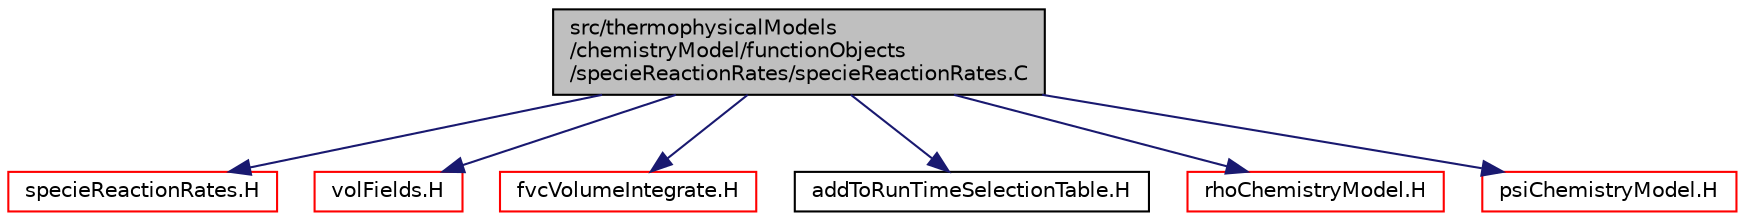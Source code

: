 digraph "src/thermophysicalModels/chemistryModel/functionObjects/specieReactionRates/specieReactionRates.C"
{
  bgcolor="transparent";
  edge [fontname="Helvetica",fontsize="10",labelfontname="Helvetica",labelfontsize="10"];
  node [fontname="Helvetica",fontsize="10",shape=record];
  Node0 [label="src/thermophysicalModels\l/chemistryModel/functionObjects\l/specieReactionRates/specieReactionRates.C",height=0.2,width=0.4,color="black", fillcolor="grey75", style="filled", fontcolor="black"];
  Node0 -> Node1 [color="midnightblue",fontsize="10",style="solid",fontname="Helvetica"];
  Node1 [label="specieReactionRates.H",height=0.2,width=0.4,color="red",URL="$a15992.html"];
  Node0 -> Node109 [color="midnightblue",fontsize="10",style="solid",fontname="Helvetica"];
  Node109 [label="volFields.H",height=0.2,width=0.4,color="red",URL="$a02912.html"];
  Node0 -> Node328 [color="midnightblue",fontsize="10",style="solid",fontname="Helvetica"];
  Node328 [label="fvcVolumeIntegrate.H",height=0.2,width=0.4,color="red",URL="$a03221.html",tooltip="Volume integrate volField creating a volField. "];
  Node0 -> Node329 [color="midnightblue",fontsize="10",style="solid",fontname="Helvetica"];
  Node329 [label="addToRunTimeSelectionTable.H",height=0.2,width=0.4,color="black",URL="$a09989.html",tooltip="Macros for easy insertion into run-time selection tables. "];
  Node0 -> Node330 [color="midnightblue",fontsize="10",style="solid",fontname="Helvetica"];
  Node330 [label="rhoChemistryModel.H",height=0.2,width=0.4,color="red",URL="$a15830.html"];
  Node0 -> Node346 [color="midnightblue",fontsize="10",style="solid",fontname="Helvetica"];
  Node346 [label="psiChemistryModel.H",height=0.2,width=0.4,color="red",URL="$a15818.html"];
}
